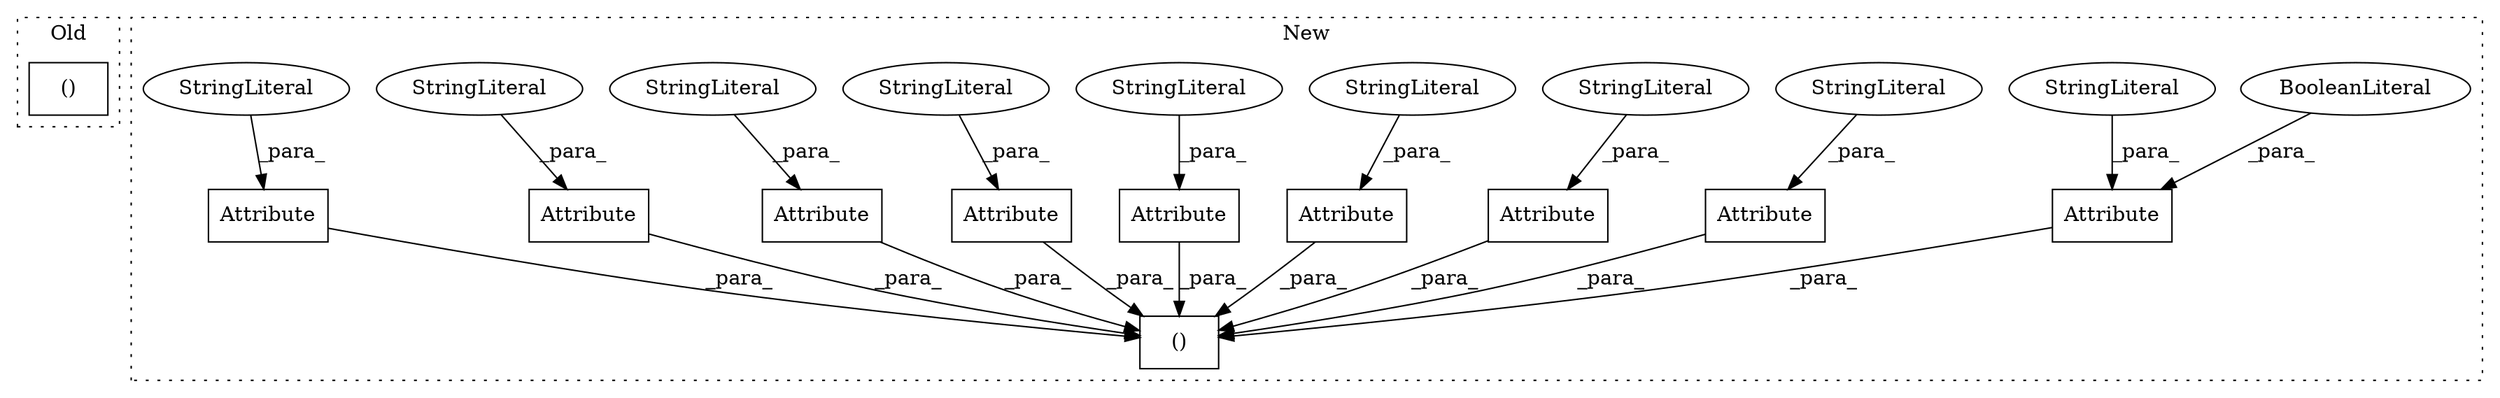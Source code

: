 digraph G {
subgraph cluster0 {
1 [label="()" a="106" s="3154" l="39" shape="box"];
label = "Old";
style="dotted";
}
subgraph cluster1 {
2 [label="Attribute" a="32" s="3479,3511" l="10,1" shape="box"];
3 [label="()" a="106" s="3383" l="353" shape="box"];
4 [label="Attribute" a="32" s="3600,3626" l="10,1" shape="box"];
5 [label="BooleanLiteral" a="9" s="3506" l="5" shape="ellipse"];
6 [label="Attribute" a="32" s="3441,3465" l="10,1" shape="box"];
7 [label="StringLiteral" a="45" s="3489" l="16" shape="ellipse"];
8 [label="Attribute" a="32" s="3566,3586" l="10,1" shape="box"];
9 [label="StringLiteral" a="45" s="3576" l="10" shape="ellipse"];
10 [label="Attribute" a="32" s="3525,3552" l="10,1" shape="box"];
11 [label="StringLiteral" a="45" s="3610" l="16" shape="ellipse"];
12 [label="StringLiteral" a="45" s="3451" l="10" shape="ellipse"];
13 [label="StringLiteral" a="45" s="3535" l="17" shape="ellipse"];
14 [label="Attribute" a="32" s="3675,3699" l="10,1" shape="box"];
15 [label="StringLiteral" a="45" s="3685" l="8" shape="ellipse"];
16 [label="Attribute" a="32" s="3411,3427" l="10,1" shape="box"];
17 [label="StringLiteral" a="45" s="3421" l="6" shape="ellipse"];
18 [label="Attribute" a="32" s="3640,3661" l="10,1" shape="box"];
19 [label="StringLiteral" a="45" s="3650" l="5" shape="ellipse"];
20 [label="Attribute" a="32" s="3713,3735" l="10,1" shape="box"];
21 [label="StringLiteral" a="45" s="3723" l="8" shape="ellipse"];
label = "New";
style="dotted";
}
2 -> 3 [label="_para_"];
4 -> 3 [label="_para_"];
5 -> 2 [label="_para_"];
6 -> 3 [label="_para_"];
7 -> 2 [label="_para_"];
8 -> 3 [label="_para_"];
9 -> 8 [label="_para_"];
10 -> 3 [label="_para_"];
11 -> 4 [label="_para_"];
12 -> 6 [label="_para_"];
13 -> 10 [label="_para_"];
14 -> 3 [label="_para_"];
15 -> 14 [label="_para_"];
16 -> 3 [label="_para_"];
17 -> 16 [label="_para_"];
18 -> 3 [label="_para_"];
19 -> 18 [label="_para_"];
20 -> 3 [label="_para_"];
21 -> 20 [label="_para_"];
}